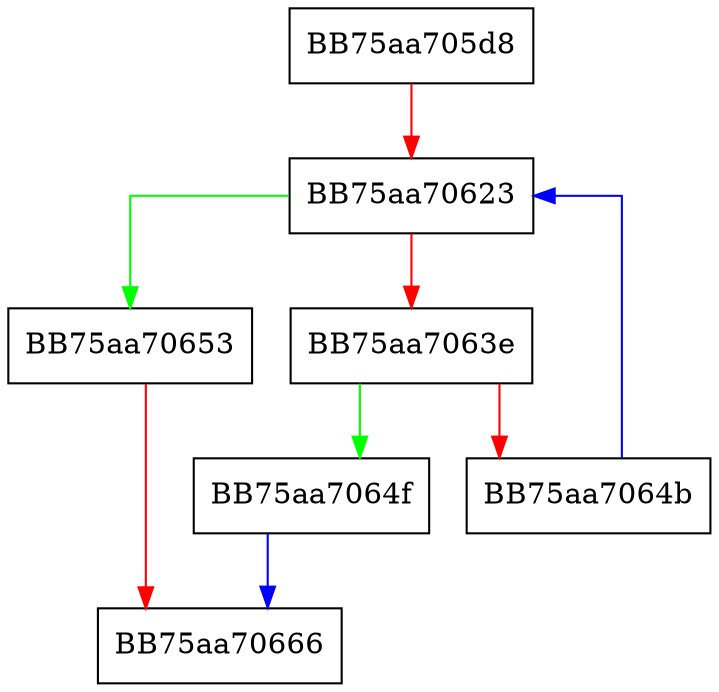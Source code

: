 digraph __appl_zerofill {
  node [shape="box"];
  graph [splines=ortho];
  BB75aa705d8 -> BB75aa70623 [color="red"];
  BB75aa70623 -> BB75aa70653 [color="green"];
  BB75aa70623 -> BB75aa7063e [color="red"];
  BB75aa7063e -> BB75aa7064f [color="green"];
  BB75aa7063e -> BB75aa7064b [color="red"];
  BB75aa7064b -> BB75aa70623 [color="blue"];
  BB75aa7064f -> BB75aa70666 [color="blue"];
  BB75aa70653 -> BB75aa70666 [color="red"];
}
